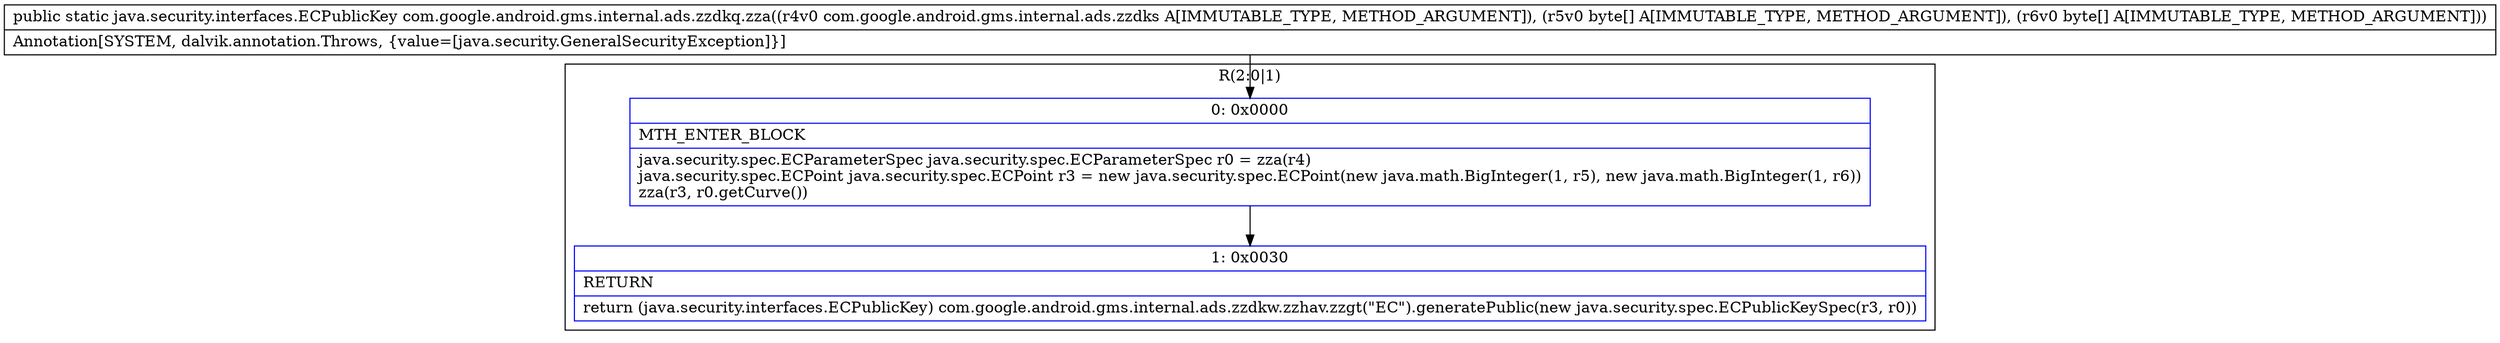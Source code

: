 digraph "CFG forcom.google.android.gms.internal.ads.zzdkq.zza(Lcom\/google\/android\/gms\/internal\/ads\/zzdks;[B[B)Ljava\/security\/interfaces\/ECPublicKey;" {
subgraph cluster_Region_2099544132 {
label = "R(2:0|1)";
node [shape=record,color=blue];
Node_0 [shape=record,label="{0\:\ 0x0000|MTH_ENTER_BLOCK\l|java.security.spec.ECParameterSpec java.security.spec.ECParameterSpec r0 = zza(r4)\ljava.security.spec.ECPoint java.security.spec.ECPoint r3 = new java.security.spec.ECPoint(new java.math.BigInteger(1, r5), new java.math.BigInteger(1, r6))\lzza(r3, r0.getCurve())\l}"];
Node_1 [shape=record,label="{1\:\ 0x0030|RETURN\l|return (java.security.interfaces.ECPublicKey) com.google.android.gms.internal.ads.zzdkw.zzhav.zzgt(\"EC\").generatePublic(new java.security.spec.ECPublicKeySpec(r3, r0))\l}"];
}
MethodNode[shape=record,label="{public static java.security.interfaces.ECPublicKey com.google.android.gms.internal.ads.zzdkq.zza((r4v0 com.google.android.gms.internal.ads.zzdks A[IMMUTABLE_TYPE, METHOD_ARGUMENT]), (r5v0 byte[] A[IMMUTABLE_TYPE, METHOD_ARGUMENT]), (r6v0 byte[] A[IMMUTABLE_TYPE, METHOD_ARGUMENT]))  | Annotation[SYSTEM, dalvik.annotation.Throws, \{value=[java.security.GeneralSecurityException]\}]\l}"];
MethodNode -> Node_0;
Node_0 -> Node_1;
}

